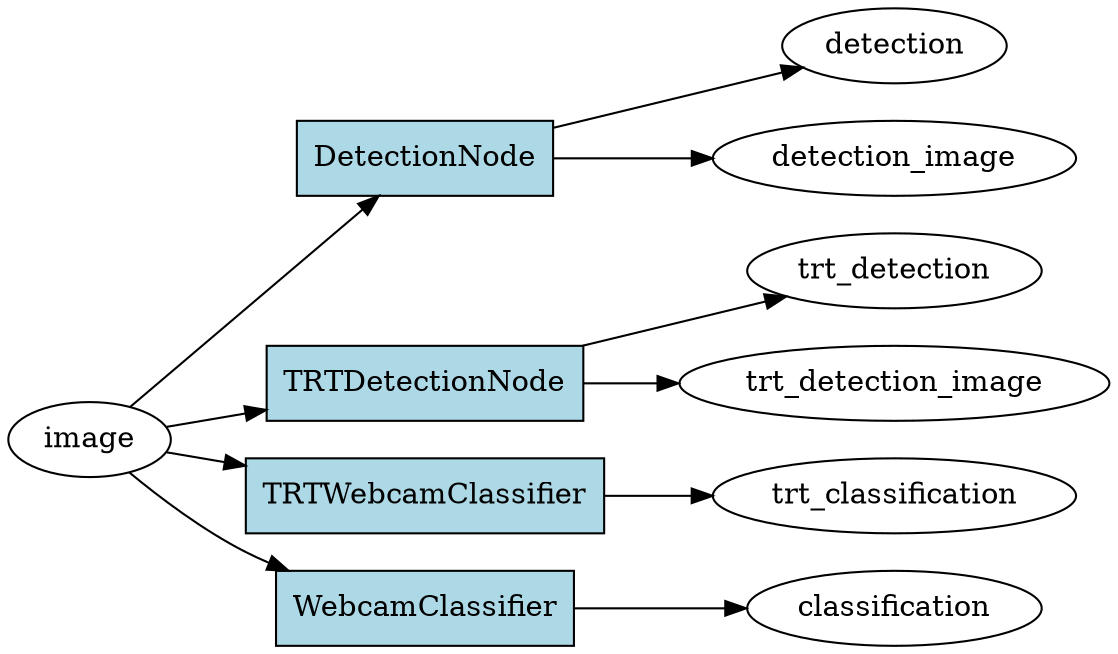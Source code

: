 digraph ROS2_Computation_Graph {
  rankdir=LR;
  node [shape=box, style=filled, fillcolor=lightgray];
  "image" [shape=ellipse, fillcolor=white];
  "image" -> "DetectionNode";
  "image" -> "TRTDetectionNode";
  "image" -> "TRTWebcamClassifier";
  "image" -> "WebcamClassifier";
  "trt_classification" [shape=ellipse, fillcolor=white];
  "TRTWebcamClassifier" -> "trt_classification";
  "classification" [shape=ellipse, fillcolor=white];
  "WebcamClassifier" -> "classification";
  "detection" [shape=ellipse, fillcolor=white];
  "DetectionNode" -> "detection";
  "detection_image" [shape=ellipse, fillcolor=white];
  "DetectionNode" -> "detection_image";
  "trt_detection" [shape=ellipse, fillcolor=white];
  "TRTDetectionNode" -> "trt_detection";
  "trt_detection_image" [shape=ellipse, fillcolor=white];
  "TRTDetectionNode" -> "trt_detection_image";
  "TRTWebcamClassifier" [shape=box, fillcolor=lightblue];
  "DetectionNode" [shape=box, fillcolor=lightblue];
  "TRTDetectionNode" [shape=box, fillcolor=lightblue];
  "WebcamClassifier" [shape=box, fillcolor=lightblue];
}